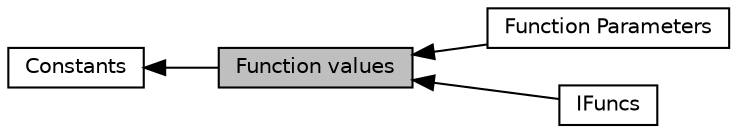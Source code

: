 digraph "Function values"
{
 // LATEX_PDF_SIZE
  bgcolor="transparent";
  edge [fontname="Helvetica",fontsize="10",labelfontname="Helvetica",labelfontsize="10"];
  node [fontname="Helvetica",fontsize="10",shape="box"];
  rankdir=LR;
  Node2 [label="Constants",height=0.2,width=0.4,color="black",URL="$group__LLVMCCoreValueConstant.html",tooltip="This section contains APIs for interacting with LLVMValueRef that correspond to llvm::Constant instan..."];
  Node1 [label="Function values",height=0.2,width=0.4,color="black", fillcolor="grey75", style="filled", fontcolor="black",tooltip="Functions in this group operate on LLVMValueRef instances that correspond to llvm::Function instances..."];
  Node3 [label="Function Parameters",height=0.2,width=0.4,color="black",URL="$group__LLVMCCoreValueFunctionParameters.html",tooltip="Functions in this group relate to arguments/parameters on functions."];
  Node4 [label="IFuncs",height=0.2,width=0.4,color="black",URL="$group__LLVMCCoreValueGlobalIFunc.html",tooltip="Functions in this group relate to indirect functions."];
  Node2->Node1 [shape=plaintext, dir="back", style="solid"];
  Node1->Node3 [shape=plaintext, dir="back", style="solid"];
  Node1->Node4 [shape=plaintext, dir="back", style="solid"];
}
